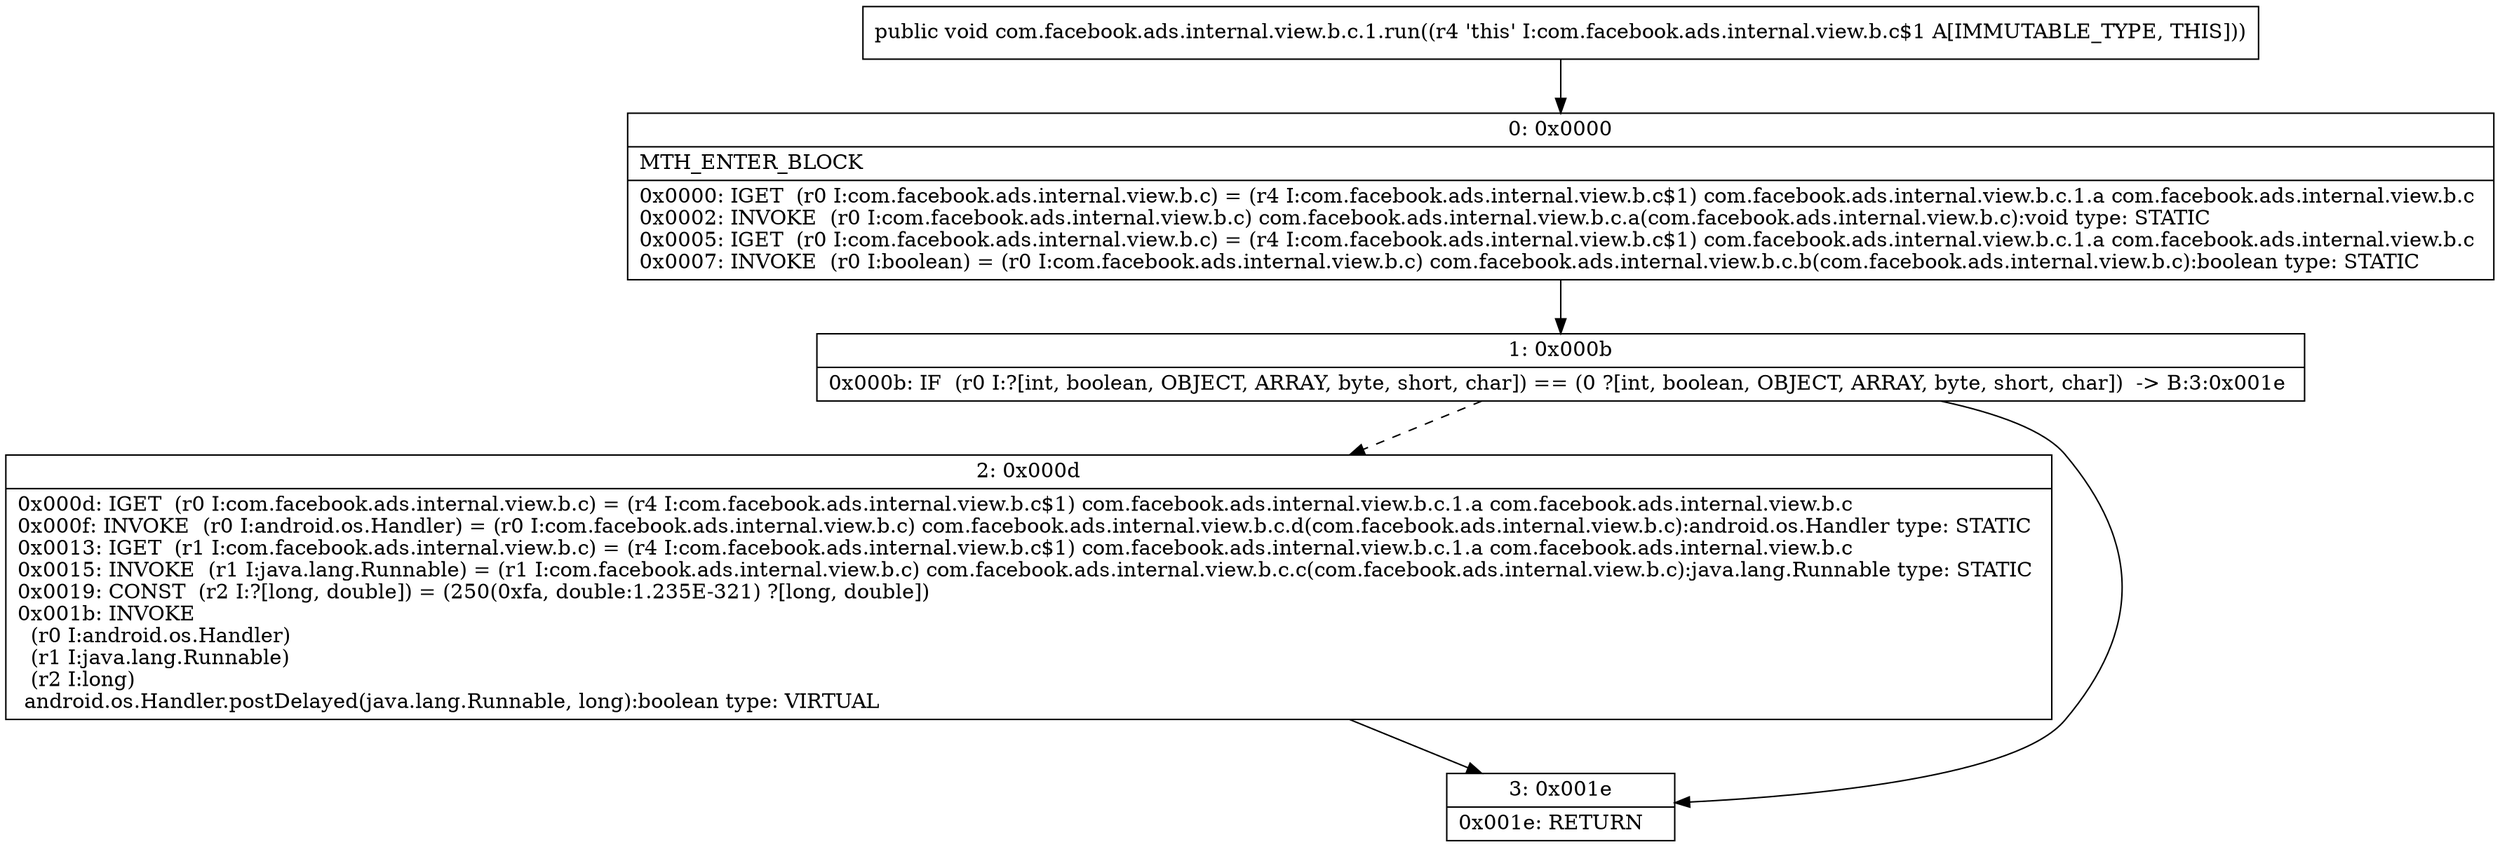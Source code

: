 digraph "CFG forcom.facebook.ads.internal.view.b.c.1.run()V" {
Node_0 [shape=record,label="{0\:\ 0x0000|MTH_ENTER_BLOCK\l|0x0000: IGET  (r0 I:com.facebook.ads.internal.view.b.c) = (r4 I:com.facebook.ads.internal.view.b.c$1) com.facebook.ads.internal.view.b.c.1.a com.facebook.ads.internal.view.b.c \l0x0002: INVOKE  (r0 I:com.facebook.ads.internal.view.b.c) com.facebook.ads.internal.view.b.c.a(com.facebook.ads.internal.view.b.c):void type: STATIC \l0x0005: IGET  (r0 I:com.facebook.ads.internal.view.b.c) = (r4 I:com.facebook.ads.internal.view.b.c$1) com.facebook.ads.internal.view.b.c.1.a com.facebook.ads.internal.view.b.c \l0x0007: INVOKE  (r0 I:boolean) = (r0 I:com.facebook.ads.internal.view.b.c) com.facebook.ads.internal.view.b.c.b(com.facebook.ads.internal.view.b.c):boolean type: STATIC \l}"];
Node_1 [shape=record,label="{1\:\ 0x000b|0x000b: IF  (r0 I:?[int, boolean, OBJECT, ARRAY, byte, short, char]) == (0 ?[int, boolean, OBJECT, ARRAY, byte, short, char])  \-\> B:3:0x001e \l}"];
Node_2 [shape=record,label="{2\:\ 0x000d|0x000d: IGET  (r0 I:com.facebook.ads.internal.view.b.c) = (r4 I:com.facebook.ads.internal.view.b.c$1) com.facebook.ads.internal.view.b.c.1.a com.facebook.ads.internal.view.b.c \l0x000f: INVOKE  (r0 I:android.os.Handler) = (r0 I:com.facebook.ads.internal.view.b.c) com.facebook.ads.internal.view.b.c.d(com.facebook.ads.internal.view.b.c):android.os.Handler type: STATIC \l0x0013: IGET  (r1 I:com.facebook.ads.internal.view.b.c) = (r4 I:com.facebook.ads.internal.view.b.c$1) com.facebook.ads.internal.view.b.c.1.a com.facebook.ads.internal.view.b.c \l0x0015: INVOKE  (r1 I:java.lang.Runnable) = (r1 I:com.facebook.ads.internal.view.b.c) com.facebook.ads.internal.view.b.c.c(com.facebook.ads.internal.view.b.c):java.lang.Runnable type: STATIC \l0x0019: CONST  (r2 I:?[long, double]) = (250(0xfa, double:1.235E\-321) ?[long, double]) \l0x001b: INVOKE  \l  (r0 I:android.os.Handler)\l  (r1 I:java.lang.Runnable)\l  (r2 I:long)\l android.os.Handler.postDelayed(java.lang.Runnable, long):boolean type: VIRTUAL \l}"];
Node_3 [shape=record,label="{3\:\ 0x001e|0x001e: RETURN   \l}"];
MethodNode[shape=record,label="{public void com.facebook.ads.internal.view.b.c.1.run((r4 'this' I:com.facebook.ads.internal.view.b.c$1 A[IMMUTABLE_TYPE, THIS])) }"];
MethodNode -> Node_0;
Node_0 -> Node_1;
Node_1 -> Node_2[style=dashed];
Node_1 -> Node_3;
Node_2 -> Node_3;
}

